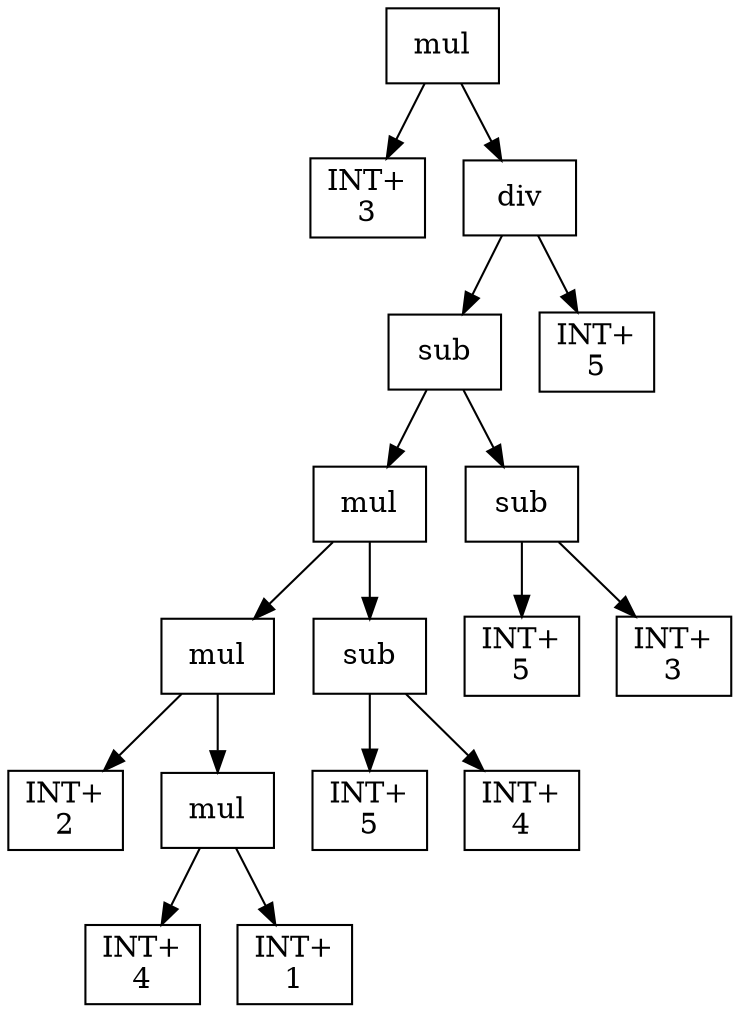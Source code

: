 digraph expr {
  node [shape=box];
  n1 [label="mul"];
  n2 [label="INT+\n3"];
  n3 [label="div"];
  n4 [label="sub"];
  n5 [label="mul"];
  n6 [label="mul"];
  n7 [label="INT+\n2"];
  n8 [label="mul"];
  n9 [label="INT+\n4"];
  n10 [label="INT+\n1"];
  n8 -> n9;
  n8 -> n10;
  n6 -> n7;
  n6 -> n8;
  n11 [label="sub"];
  n12 [label="INT+\n5"];
  n13 [label="INT+\n4"];
  n11 -> n12;
  n11 -> n13;
  n5 -> n6;
  n5 -> n11;
  n14 [label="sub"];
  n15 [label="INT+\n5"];
  n16 [label="INT+\n3"];
  n14 -> n15;
  n14 -> n16;
  n4 -> n5;
  n4 -> n14;
  n17 [label="INT+\n5"];
  n3 -> n4;
  n3 -> n17;
  n1 -> n2;
  n1 -> n3;
}
